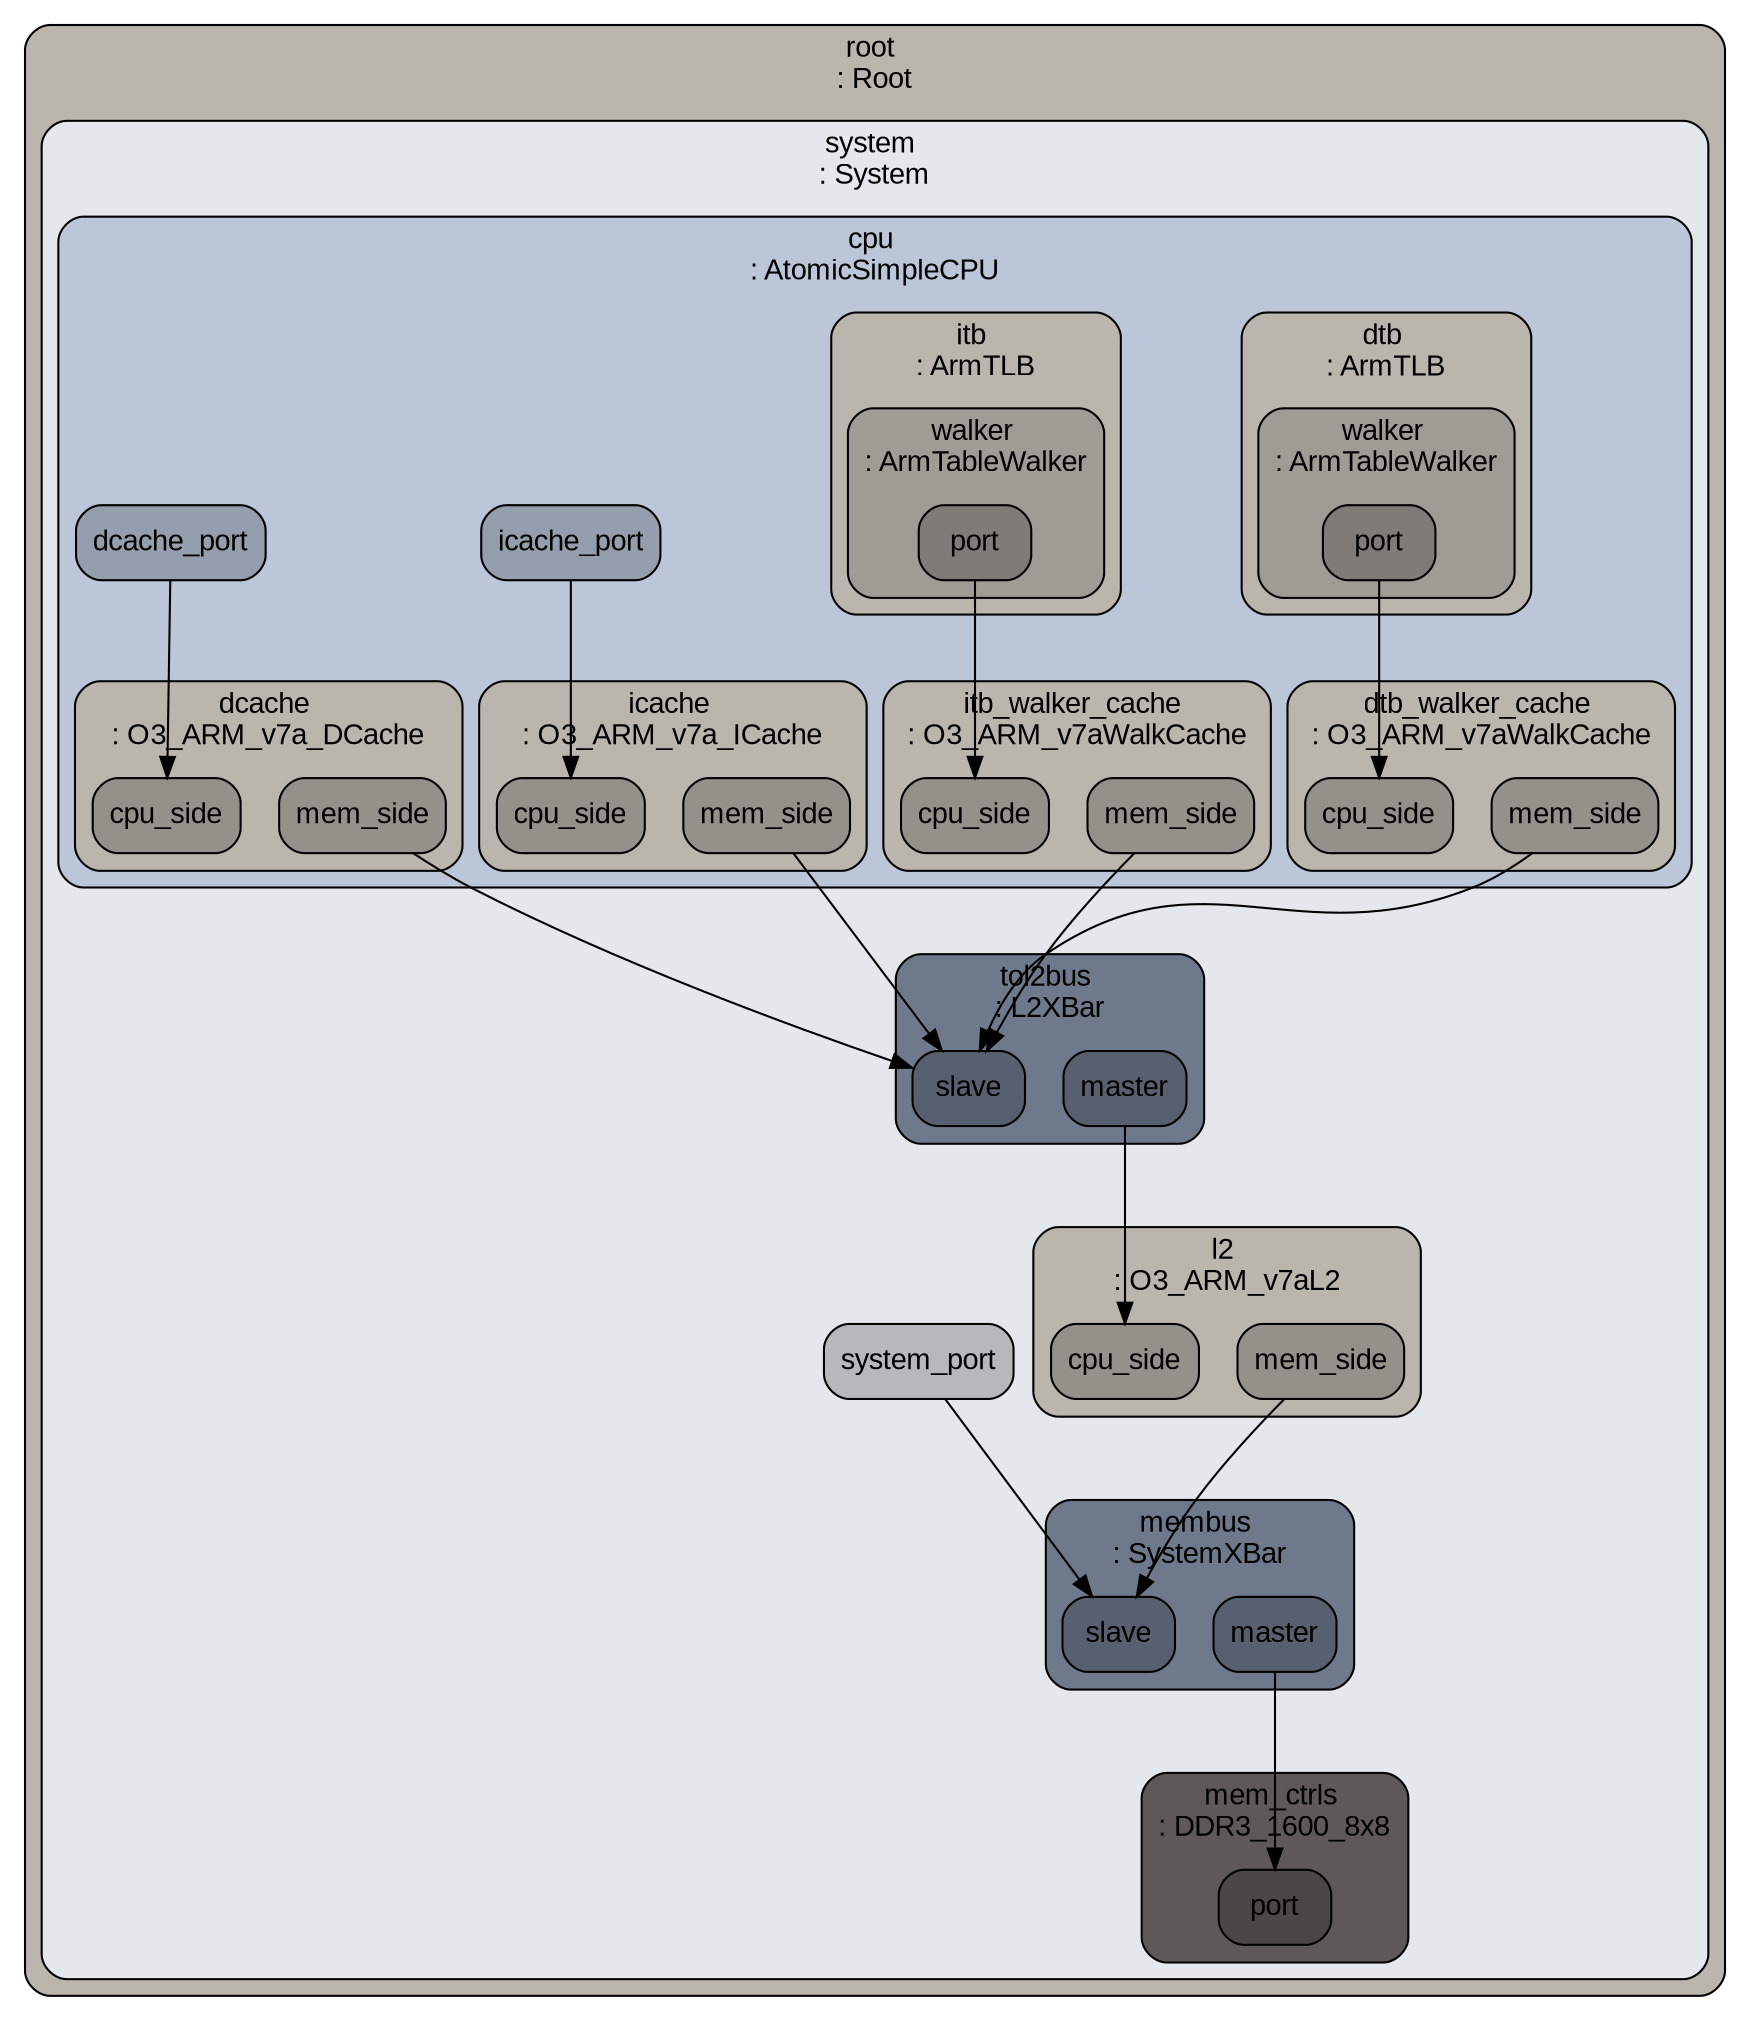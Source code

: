 digraph G {
ranksep="1.3";
subgraph cluster_root {
color="#000000";
fillcolor="#bab6ae";
fontcolor="#000000";
fontname=Arial;
fontsize=14;
label="root \n: Root";
shape=Mrecord;
style="rounded, filled";
tooltip="eventq_index&#61;0&#10;full_system&#61;false&#10;sim_quantum&#61;0&#10;time_sync_enable&#61;false&#10;time_sync_period&#61;100000000000&#10;time_sync_spin_threshold&#61;100000000";
subgraph cluster_system {
color="#000000";
fillcolor="#e4e7eb";
fontcolor="#000000";
fontname=Arial;
fontsize=14;
label="system \n: System";
shape=Mrecord;
style="rounded, filled";
tooltip="boot_osflags&#61;a&#10;cache_line_size&#61;64&#10;clk_domain&#61;system.clk_domain&#10;default_p_state&#61;UNDEFINED&#10;eventq_index&#61;0&#10;exit_on_work_items&#61;false&#10;init_param&#61;0&#10;kernel&#61;&#10;kernel_addr_check&#61;true&#10;load_addr_mask&#61;1099511627775&#10;load_offset&#61;0&#10;mem_mode&#61;atomic&#10;mem_ranges&#61;0:2147483647:0:0:0:0&#10;memories&#61;system.mem_ctrls&#10;mmap_using_noreserve&#61;false&#10;multi_thread&#61;false&#10;num_work_ids&#61;16&#10;p_state_clk_gate_bins&#61;20&#10;p_state_clk_gate_max&#61;1000000000000&#10;p_state_clk_gate_min&#61;1000&#10;power_model&#61;Null&#10;readfile&#61;&#10;symbolfile&#61;&#10;thermal_components&#61;&#10;thermal_model&#61;Null&#10;work_begin_ckpt_count&#61;0&#10;work_begin_cpu_id_exit&#61;-1&#10;work_begin_exit_count&#61;0&#10;work_cpus_ckpt_count&#61;0&#10;work_end_ckpt_count&#61;0&#10;work_end_exit_count&#61;0&#10;work_item_id&#61;-1";
system_system_port [color="#000000", fillcolor="#b6b8bc", fontcolor="#000000", fontname=Arial, fontsize=14, label=system_port, shape=Mrecord, style="rounded, filled"];
subgraph cluster_system_membus {
color="#000000";
fillcolor="#6f798c";
fontcolor="#000000";
fontname=Arial;
fontsize=14;
label="membus \n: SystemXBar";
shape=Mrecord;
style="rounded, filled";
tooltip="clk_domain&#61;system.clk_domain&#10;default_p_state&#61;UNDEFINED&#10;eventq_index&#61;0&#10;forward_latency&#61;4&#10;frontend_latency&#61;3&#10;p_state_clk_gate_bins&#61;20&#10;p_state_clk_gate_max&#61;1000000000000&#10;p_state_clk_gate_min&#61;1000&#10;point_of_coherency&#61;true&#10;power_model&#61;Null&#10;response_latency&#61;2&#10;snoop_filter&#61;system.membus.snoop_filter&#10;snoop_response_latency&#61;4&#10;system&#61;system&#10;use_default_range&#61;false&#10;width&#61;16";
system_membus_master [color="#000000", fillcolor="#586070", fontcolor="#000000", fontname=Arial, fontsize=14, label=master, shape=Mrecord, style="rounded, filled"];
system_membus_slave [color="#000000", fillcolor="#586070", fontcolor="#000000", fontname=Arial, fontsize=14, label=slave, shape=Mrecord, style="rounded, filled"];
subgraph cluster_system_membus_snoop_filter {
color="#000000";
fillcolor="#bab6ae";
fontcolor="#000000";
fontname=Arial;
fontsize=14;
label="snoop_filter \n: SnoopFilter";
shape=Mrecord;
style="rounded, filled";
tooltip="eventq_index&#61;0&#10;lookup_latency&#61;1&#10;max_capacity&#61;8388608&#10;system&#61;system";
}

}

subgraph cluster_system_switch_cpus {
color="#000000";
fillcolor="#bbc6d9";
fontcolor="#000000";
fontname=Arial;
fontsize=14;
label="switch_cpus \n: O3_ARM_v7a_3";
shape=Mrecord;
style="rounded, filled";
tooltip="LFSTSize&#61;1024&#10;LQEntries&#61;16&#10;LSQCheckLoads&#61;true&#10;LSQDepCheckShift&#61;0&#10;SQEntries&#61;16&#10;SSITSize&#61;1024&#10;activity&#61;0&#10;backComSize&#61;5&#10;branchPred&#61;system.switch_cpus.branchPred&#10;cacheStorePorts&#61;200&#10;checker&#61;Null&#10;clk_domain&#61;system.cpu_clk_domain&#10;commitToDecodeDelay&#61;1&#10;commitToFetchDelay&#61;1&#10;commitToIEWDelay&#61;1&#10;commitToRenameDelay&#61;1&#10;commitWidth&#61;8&#10;cpu_id&#61;0&#10;decodeToFetchDelay&#61;1&#10;decodeToRenameDelay&#61;2&#10;decodeWidth&#61;3&#10;default_p_state&#61;UNDEFINED&#10;dispatchWidth&#61;6&#10;do_checkpoint_insts&#61;true&#10;do_quiesce&#61;true&#10;do_statistics_insts&#61;true&#10;dstage2_mmu&#61;system.switch_cpus.dstage2_mmu&#10;dtb&#61;system.switch_cpus.dtb&#10;eventq_index&#61;0&#10;fetchBufferSize&#61;16&#10;fetchQueueSize&#61;32&#10;fetchToDecodeDelay&#61;3&#10;fetchTrapLatency&#61;1&#10;fetchWidth&#61;3&#10;forwardComSize&#61;5&#10;fuPool&#61;system.switch_cpus.fuPool&#10;function_trace&#61;false&#10;function_trace_start&#61;0&#10;iewToCommitDelay&#61;1&#10;iewToDecodeDelay&#61;1&#10;iewToFetchDelay&#61;1&#10;iewToRenameDelay&#61;1&#10;interrupts&#61;&#10;isa&#61;system.switch_cpus.isa&#10;issueToExecuteDelay&#61;1&#10;issueWidth&#61;8&#10;istage2_mmu&#61;system.switch_cpus.istage2_mmu&#10;itb&#61;system.switch_cpus.itb&#10;max_insts_all_threads&#61;0&#10;max_insts_any_thread&#61;1000000000&#10;max_loads_all_threads&#61;0&#10;max_loads_any_thread&#61;0&#10;needsTSO&#61;false&#10;numIQEntries&#61;32&#10;numPhysCCRegs&#61;640&#10;numPhysFloatRegs&#61;192&#10;numPhysIntRegs&#61;128&#10;numPhysVecRegs&#61;48&#10;numROBEntries&#61;40&#10;numRobs&#61;1&#10;numThreads&#61;1&#10;p_state_clk_gate_bins&#61;20&#10;p_state_clk_gate_max&#61;1000000000000&#10;p_state_clk_gate_min&#61;1000&#10;power_model&#61;Null&#10;profile&#61;0&#10;progress_interval&#61;0&#10;renameToDecodeDelay&#61;1&#10;renameToFetchDelay&#61;1&#10;renameToIEWDelay&#61;1&#10;renameToROBDelay&#61;1&#10;renameWidth&#61;3&#10;simpoint_start_insts&#61;&#10;smtCommitPolicy&#61;RoundRobin&#10;smtFetchPolicy&#61;SingleThread&#10;smtIQPolicy&#61;Partitioned&#10;smtIQThreshold&#61;100&#10;smtLSQPolicy&#61;Partitioned&#10;smtLSQThreshold&#61;100&#10;smtNumFetchingThreads&#61;1&#10;smtROBPolicy&#61;Partitioned&#10;smtROBThreshold&#61;100&#10;socket_id&#61;0&#10;squashWidth&#61;8&#10;store_set_clear_period&#61;250000&#10;switched_out&#61;true&#10;syscallRetryLatency&#61;10000&#10;system&#61;system&#10;tracer&#61;system.switch_cpus.tracer&#10;trapLatency&#61;13&#10;wait_for_remote_gdb&#61;false&#10;wbWidth&#61;8&#10;workload&#61;system.cpu.workload";
subgraph cluster_system_switch_cpus_fuPool {
color="#000000";
fillcolor="#bab6ae";
fontcolor="#000000";
fontname=Arial;
fontsize=14;
label="fuPool \n: O3_ARM_v7a_FUP";
shape=Mrecord;
style="rounded, filled";
tooltip="FUList&#61;system.switch_cpus.fuPool.FUList0 system.switch_cpus.fuPool.FUList1 system.switch_cpus.fuPool.FUList2 system.switch_cpus.fuPool.FUList3 system.switch_cpus.fuPool.FUList4&#10;eventq_index&#61;0";
subgraph cluster_system_switch_cpus_fuPool_FUList0 {
color="#000000";
fillcolor="#9f9c95";
fontcolor="#000000";
fontname=Arial;
fontsize=14;
label="FUList0 \n: O3_ARM_v7a_Simple_Int";
shape=Mrecord;
style="rounded, filled";
tooltip="count&#61;2&#10;eventq_index&#61;0&#10;opList&#61;system.switch_cpus.fuPool.FUList0.opList";
subgraph cluster_system_switch_cpus_fuPool_FUList0_opList {
color="#000000";
fillcolor="#84827c";
fontcolor="#000000";
fontname=Arial;
fontsize=14;
label="opList \n: OpDesc";
shape=Mrecord;
style="rounded, filled";
tooltip="eventq_index&#61;0&#10;opClass&#61;IntAlu&#10;opLat&#61;1&#10;pipelined&#61;true";
}

}

subgraph cluster_system_switch_cpus_fuPool_FUList1 {
color="#000000";
fillcolor="#9f9c95";
fontcolor="#000000";
fontname=Arial;
fontsize=14;
label="FUList1 \n: O3_ARM_v7a_Complex_Int";
shape=Mrecord;
style="rounded, filled";
tooltip="count&#61;1&#10;eventq_index&#61;0&#10;opList&#61;system.switch_cpus.fuPool.FUList1.opList0 system.switch_cpus.fuPool.FUList1.opList1 system.switch_cpus.fuPool.FUList1.opList2";
subgraph cluster_system_switch_cpus_fuPool_FUList1_opList0 {
color="#000000";
fillcolor="#84827c";
fontcolor="#000000";
fontname=Arial;
fontsize=14;
label="opList0 \n: OpDesc";
shape=Mrecord;
style="rounded, filled";
tooltip="eventq_index&#61;0&#10;opClass&#61;IntMult&#10;opLat&#61;3&#10;pipelined&#61;true";
}

subgraph cluster_system_switch_cpus_fuPool_FUList1_opList1 {
color="#000000";
fillcolor="#84827c";
fontcolor="#000000";
fontname=Arial;
fontsize=14;
label="opList1 \n: OpDesc";
shape=Mrecord;
style="rounded, filled";
tooltip="eventq_index&#61;0&#10;opClass&#61;IntDiv&#10;opLat&#61;12&#10;pipelined&#61;false";
}

subgraph cluster_system_switch_cpus_fuPool_FUList1_opList2 {
color="#000000";
fillcolor="#84827c";
fontcolor="#000000";
fontname=Arial;
fontsize=14;
label="opList2 \n: OpDesc";
shape=Mrecord;
style="rounded, filled";
tooltip="eventq_index&#61;0&#10;opClass&#61;IprAccess&#10;opLat&#61;3&#10;pipelined&#61;true";
}

}

subgraph cluster_system_switch_cpus_fuPool_FUList2 {
color="#000000";
fillcolor="#9f9c95";
fontcolor="#000000";
fontname=Arial;
fontsize=14;
label="FUList2 \n: O3_ARM_v7a_Load";
shape=Mrecord;
style="rounded, filled";
tooltip="count&#61;1&#10;eventq_index&#61;0&#10;opList&#61;system.switch_cpus.fuPool.FUList2.opList0 system.switch_cpus.fuPool.FUList2.opList1";
subgraph cluster_system_switch_cpus_fuPool_FUList2_opList0 {
color="#000000";
fillcolor="#84827c";
fontcolor="#000000";
fontname=Arial;
fontsize=14;
label="opList0 \n: OpDesc";
shape=Mrecord;
style="rounded, filled";
tooltip="eventq_index&#61;0&#10;opClass&#61;MemRead&#10;opLat&#61;2&#10;pipelined&#61;true";
}

subgraph cluster_system_switch_cpus_fuPool_FUList2_opList1 {
color="#000000";
fillcolor="#84827c";
fontcolor="#000000";
fontname=Arial;
fontsize=14;
label="opList1 \n: OpDesc";
shape=Mrecord;
style="rounded, filled";
tooltip="eventq_index&#61;0&#10;opClass&#61;FloatMemRead&#10;opLat&#61;2&#10;pipelined&#61;true";
}

}

subgraph cluster_system_switch_cpus_fuPool_FUList3 {
color="#000000";
fillcolor="#9f9c95";
fontcolor="#000000";
fontname=Arial;
fontsize=14;
label="FUList3 \n: O3_ARM_v7a_Store";
shape=Mrecord;
style="rounded, filled";
tooltip="count&#61;1&#10;eventq_index&#61;0&#10;opList&#61;system.switch_cpus.fuPool.FUList3.opList0 system.switch_cpus.fuPool.FUList3.opList1";
subgraph cluster_system_switch_cpus_fuPool_FUList3_opList0 {
color="#000000";
fillcolor="#84827c";
fontcolor="#000000";
fontname=Arial;
fontsize=14;
label="opList0 \n: OpDesc";
shape=Mrecord;
style="rounded, filled";
tooltip="eventq_index&#61;0&#10;opClass&#61;MemWrite&#10;opLat&#61;2&#10;pipelined&#61;true";
}

subgraph cluster_system_switch_cpus_fuPool_FUList3_opList1 {
color="#000000";
fillcolor="#84827c";
fontcolor="#000000";
fontname=Arial;
fontsize=14;
label="opList1 \n: OpDesc";
shape=Mrecord;
style="rounded, filled";
tooltip="eventq_index&#61;0&#10;opClass&#61;FloatMemWrite&#10;opLat&#61;2&#10;pipelined&#61;true";
}

}

subgraph cluster_system_switch_cpus_fuPool_FUList4 {
color="#000000";
fillcolor="#9f9c95";
fontcolor="#000000";
fontname=Arial;
fontsize=14;
label="FUList4 \n: O3_ARM_v7a_FP";
shape=Mrecord;
style="rounded, filled";
tooltip="count&#61;2&#10;eventq_index&#61;0&#10;opList&#61;system.switch_cpus.fuPool.FUList4.opList00 system.switch_cpus.fuPool.FUList4.opList01 system.switch_cpus.fuPool.FUList4.opList02 system.switch_cpus.fuPool.FUList4.opList03 system.switch_cpus.fuPool.FUList4.opList04 system.switch_cpus.fuPool.FUList4.opList05 system.switch_cpus.fuPool.FUList4.opList06 system.switch_cpus.fuPool.FUList4.opList07 system.switch_cpus.fuPool.FUList4.opList08 system.switch_cpus.fuPool.FUList4.opList09 system.switch_cpus.fuPool.FUList4.opList10 system.switch_cpus.fuPool.FUList4.opList11 system.switch_cpus.fuPool.FUList4.opList12 system.switch_cpus.fuPool.FUList4.opList13 system.switch_cpus.fuPool.FUList4.opList14 system.switch_cpus.fuPool.FUList4.opList15 system.switch_cpus.fuPool.FUList4.opList16 system.switch_cpus.fuPool.FUList4.opList17 system.switch_cpus.fuPool.FUList4.opList18 system.switch_cpus.fuPool.FUList4.opList19 system.switch_cpus.fuPool.FUList4.opList20 system.switch_cpus.fuPool.FUList4.opList21 system.switch_cpus.fuPool.FUList4.opList22 system.switch_cpus.fuPool.FUList4.opList23 system.switch_cpus.fuPool.FUList4.opList24 system.switch_cpus.fuPool.FUList4.opList25 system.switch_cpus.fuPool.FUList4.opList26 system.switch_cpus.fuPool.FUList4.opList27";
subgraph cluster_system_switch_cpus_fuPool_FUList4_opList00 {
color="#000000";
fillcolor="#84827c";
fontcolor="#000000";
fontname=Arial;
fontsize=14;
label="opList00 \n: OpDesc";
shape=Mrecord;
style="rounded, filled";
tooltip="eventq_index&#61;0&#10;opClass&#61;SimdAdd&#10;opLat&#61;4&#10;pipelined&#61;true";
}

subgraph cluster_system_switch_cpus_fuPool_FUList4_opList01 {
color="#000000";
fillcolor="#84827c";
fontcolor="#000000";
fontname=Arial;
fontsize=14;
label="opList01 \n: OpDesc";
shape=Mrecord;
style="rounded, filled";
tooltip="eventq_index&#61;0&#10;opClass&#61;SimdAddAcc&#10;opLat&#61;4&#10;pipelined&#61;true";
}

subgraph cluster_system_switch_cpus_fuPool_FUList4_opList02 {
color="#000000";
fillcolor="#84827c";
fontcolor="#000000";
fontname=Arial;
fontsize=14;
label="opList02 \n: OpDesc";
shape=Mrecord;
style="rounded, filled";
tooltip="eventq_index&#61;0&#10;opClass&#61;SimdAlu&#10;opLat&#61;4&#10;pipelined&#61;true";
}

subgraph cluster_system_switch_cpus_fuPool_FUList4_opList03 {
color="#000000";
fillcolor="#84827c";
fontcolor="#000000";
fontname=Arial;
fontsize=14;
label="opList03 \n: OpDesc";
shape=Mrecord;
style="rounded, filled";
tooltip="eventq_index&#61;0&#10;opClass&#61;SimdCmp&#10;opLat&#61;4&#10;pipelined&#61;true";
}

subgraph cluster_system_switch_cpus_fuPool_FUList4_opList04 {
color="#000000";
fillcolor="#84827c";
fontcolor="#000000";
fontname=Arial;
fontsize=14;
label="opList04 \n: OpDesc";
shape=Mrecord;
style="rounded, filled";
tooltip="eventq_index&#61;0&#10;opClass&#61;SimdCvt&#10;opLat&#61;3&#10;pipelined&#61;true";
}

subgraph cluster_system_switch_cpus_fuPool_FUList4_opList05 {
color="#000000";
fillcolor="#84827c";
fontcolor="#000000";
fontname=Arial;
fontsize=14;
label="opList05 \n: OpDesc";
shape=Mrecord;
style="rounded, filled";
tooltip="eventq_index&#61;0&#10;opClass&#61;SimdMisc&#10;opLat&#61;3&#10;pipelined&#61;true";
}

subgraph cluster_system_switch_cpus_fuPool_FUList4_opList06 {
color="#000000";
fillcolor="#84827c";
fontcolor="#000000";
fontname=Arial;
fontsize=14;
label="opList06 \n: OpDesc";
shape=Mrecord;
style="rounded, filled";
tooltip="eventq_index&#61;0&#10;opClass&#61;SimdMult&#10;opLat&#61;5&#10;pipelined&#61;true";
}

subgraph cluster_system_switch_cpus_fuPool_FUList4_opList07 {
color="#000000";
fillcolor="#84827c";
fontcolor="#000000";
fontname=Arial;
fontsize=14;
label="opList07 \n: OpDesc";
shape=Mrecord;
style="rounded, filled";
tooltip="eventq_index&#61;0&#10;opClass&#61;SimdMultAcc&#10;opLat&#61;5&#10;pipelined&#61;true";
}

subgraph cluster_system_switch_cpus_fuPool_FUList4_opList08 {
color="#000000";
fillcolor="#84827c";
fontcolor="#000000";
fontname=Arial;
fontsize=14;
label="opList08 \n: OpDesc";
shape=Mrecord;
style="rounded, filled";
tooltip="eventq_index&#61;0&#10;opClass&#61;SimdShift&#10;opLat&#61;3&#10;pipelined&#61;true";
}

subgraph cluster_system_switch_cpus_fuPool_FUList4_opList09 {
color="#000000";
fillcolor="#84827c";
fontcolor="#000000";
fontname=Arial;
fontsize=14;
label="opList09 \n: OpDesc";
shape=Mrecord;
style="rounded, filled";
tooltip="eventq_index&#61;0&#10;opClass&#61;SimdShiftAcc&#10;opLat&#61;3&#10;pipelined&#61;true";
}

subgraph cluster_system_switch_cpus_fuPool_FUList4_opList10 {
color="#000000";
fillcolor="#84827c";
fontcolor="#000000";
fontname=Arial;
fontsize=14;
label="opList10 \n: OpDesc";
shape=Mrecord;
style="rounded, filled";
tooltip="eventq_index&#61;0&#10;opClass&#61;SimdSqrt&#10;opLat&#61;9&#10;pipelined&#61;true";
}

subgraph cluster_system_switch_cpus_fuPool_FUList4_opList11 {
color="#000000";
fillcolor="#84827c";
fontcolor="#000000";
fontname=Arial;
fontsize=14;
label="opList11 \n: OpDesc";
shape=Mrecord;
style="rounded, filled";
tooltip="eventq_index&#61;0&#10;opClass&#61;SimdFloatAdd&#10;opLat&#61;5&#10;pipelined&#61;true";
}

subgraph cluster_system_switch_cpus_fuPool_FUList4_opList12 {
color="#000000";
fillcolor="#84827c";
fontcolor="#000000";
fontname=Arial;
fontsize=14;
label="opList12 \n: OpDesc";
shape=Mrecord;
style="rounded, filled";
tooltip="eventq_index&#61;0&#10;opClass&#61;SimdFloatAlu&#10;opLat&#61;5&#10;pipelined&#61;true";
}

subgraph cluster_system_switch_cpus_fuPool_FUList4_opList13 {
color="#000000";
fillcolor="#84827c";
fontcolor="#000000";
fontname=Arial;
fontsize=14;
label="opList13 \n: OpDesc";
shape=Mrecord;
style="rounded, filled";
tooltip="eventq_index&#61;0&#10;opClass&#61;SimdFloatCmp&#10;opLat&#61;3&#10;pipelined&#61;true";
}

subgraph cluster_system_switch_cpus_fuPool_FUList4_opList14 {
color="#000000";
fillcolor="#84827c";
fontcolor="#000000";
fontname=Arial;
fontsize=14;
label="opList14 \n: OpDesc";
shape=Mrecord;
style="rounded, filled";
tooltip="eventq_index&#61;0&#10;opClass&#61;SimdFloatCvt&#10;opLat&#61;3&#10;pipelined&#61;true";
}

subgraph cluster_system_switch_cpus_fuPool_FUList4_opList15 {
color="#000000";
fillcolor="#84827c";
fontcolor="#000000";
fontname=Arial;
fontsize=14;
label="opList15 \n: OpDesc";
shape=Mrecord;
style="rounded, filled";
tooltip="eventq_index&#61;0&#10;opClass&#61;SimdFloatDiv&#10;opLat&#61;3&#10;pipelined&#61;true";
}

subgraph cluster_system_switch_cpus_fuPool_FUList4_opList16 {
color="#000000";
fillcolor="#84827c";
fontcolor="#000000";
fontname=Arial;
fontsize=14;
label="opList16 \n: OpDesc";
shape=Mrecord;
style="rounded, filled";
tooltip="eventq_index&#61;0&#10;opClass&#61;SimdFloatMisc&#10;opLat&#61;3&#10;pipelined&#61;true";
}

subgraph cluster_system_switch_cpus_fuPool_FUList4_opList17 {
color="#000000";
fillcolor="#84827c";
fontcolor="#000000";
fontname=Arial;
fontsize=14;
label="opList17 \n: OpDesc";
shape=Mrecord;
style="rounded, filled";
tooltip="eventq_index&#61;0&#10;opClass&#61;SimdFloatMult&#10;opLat&#61;3&#10;pipelined&#61;true";
}

subgraph cluster_system_switch_cpus_fuPool_FUList4_opList18 {
color="#000000";
fillcolor="#84827c";
fontcolor="#000000";
fontname=Arial;
fontsize=14;
label="opList18 \n: OpDesc";
shape=Mrecord;
style="rounded, filled";
tooltip="eventq_index&#61;0&#10;opClass&#61;SimdFloatMultAcc&#10;opLat&#61;5&#10;pipelined&#61;true";
}

subgraph cluster_system_switch_cpus_fuPool_FUList4_opList19 {
color="#000000";
fillcolor="#84827c";
fontcolor="#000000";
fontname=Arial;
fontsize=14;
label="opList19 \n: OpDesc";
shape=Mrecord;
style="rounded, filled";
tooltip="eventq_index&#61;0&#10;opClass&#61;SimdFloatSqrt&#10;opLat&#61;9&#10;pipelined&#61;true";
}

subgraph cluster_system_switch_cpus_fuPool_FUList4_opList20 {
color="#000000";
fillcolor="#84827c";
fontcolor="#000000";
fontname=Arial;
fontsize=14;
label="opList20 \n: OpDesc";
shape=Mrecord;
style="rounded, filled";
tooltip="eventq_index&#61;0&#10;opClass&#61;FloatAdd&#10;opLat&#61;5&#10;pipelined&#61;true";
}

subgraph cluster_system_switch_cpus_fuPool_FUList4_opList21 {
color="#000000";
fillcolor="#84827c";
fontcolor="#000000";
fontname=Arial;
fontsize=14;
label="opList21 \n: OpDesc";
shape=Mrecord;
style="rounded, filled";
tooltip="eventq_index&#61;0&#10;opClass&#61;FloatCmp&#10;opLat&#61;5&#10;pipelined&#61;true";
}

subgraph cluster_system_switch_cpus_fuPool_FUList4_opList22 {
color="#000000";
fillcolor="#84827c";
fontcolor="#000000";
fontname=Arial;
fontsize=14;
label="opList22 \n: OpDesc";
shape=Mrecord;
style="rounded, filled";
tooltip="eventq_index&#61;0&#10;opClass&#61;FloatCvt&#10;opLat&#61;5&#10;pipelined&#61;true";
}

subgraph cluster_system_switch_cpus_fuPool_FUList4_opList23 {
color="#000000";
fillcolor="#84827c";
fontcolor="#000000";
fontname=Arial;
fontsize=14;
label="opList23 \n: OpDesc";
shape=Mrecord;
style="rounded, filled";
tooltip="eventq_index&#61;0&#10;opClass&#61;FloatDiv&#10;opLat&#61;9&#10;pipelined&#61;false";
}

subgraph cluster_system_switch_cpus_fuPool_FUList4_opList24 {
color="#000000";
fillcolor="#84827c";
fontcolor="#000000";
fontname=Arial;
fontsize=14;
label="opList24 \n: OpDesc";
shape=Mrecord;
style="rounded, filled";
tooltip="eventq_index&#61;0&#10;opClass&#61;FloatSqrt&#10;opLat&#61;33&#10;pipelined&#61;false";
}

subgraph cluster_system_switch_cpus_fuPool_FUList4_opList25 {
color="#000000";
fillcolor="#84827c";
fontcolor="#000000";
fontname=Arial;
fontsize=14;
label="opList25 \n: OpDesc";
shape=Mrecord;
style="rounded, filled";
tooltip="eventq_index&#61;0&#10;opClass&#61;FloatMult&#10;opLat&#61;4&#10;pipelined&#61;true";
}

subgraph cluster_system_switch_cpus_fuPool_FUList4_opList26 {
color="#000000";
fillcolor="#84827c";
fontcolor="#000000";
fontname=Arial;
fontsize=14;
label="opList26 \n: OpDesc";
shape=Mrecord;
style="rounded, filled";
tooltip="eventq_index&#61;0&#10;opClass&#61;FloatMultAcc&#10;opLat&#61;5&#10;pipelined&#61;true";
}

subgraph cluster_system_switch_cpus_fuPool_FUList4_opList27 {
color="#000000";
fillcolor="#84827c";
fontcolor="#000000";
fontname=Arial;
fontsize=14;
label="opList27 \n: OpDesc";
shape=Mrecord;
style="rounded, filled";
tooltip="eventq_index&#61;0&#10;opClass&#61;FloatMisc&#10;opLat&#61;3&#10;pipelined&#61;true";
}

}

}

subgraph cluster_system_switch_cpus_dtb {
color="#000000";
fillcolor="#bab6ae";
fontcolor="#000000";
fontname=Arial;
fontsize=14;
label="dtb \n: ArmTLB";
shape=Mrecord;
style="rounded, filled";
tooltip="eventq_index&#61;0&#10;is_stage2&#61;false&#10;size&#61;64&#10;sys&#61;system&#10;walker&#61;system.switch_cpus.dtb.walker";
subgraph cluster_system_switch_cpus_dtb_walker {
color="#000000";
fillcolor="#9f9c95";
fontcolor="#000000";
fontname=Arial;
fontsize=14;
label="walker \n: ArmTableWalker";
shape=Mrecord;
style="rounded, filled";
tooltip="clk_domain&#61;system.cpu_clk_domain&#10;default_p_state&#61;UNDEFINED&#10;eventq_index&#61;0&#10;is_stage2&#61;false&#10;num_squash_per_cycle&#61;2&#10;p_state_clk_gate_bins&#61;20&#10;p_state_clk_gate_max&#61;1000000000000&#10;p_state_clk_gate_min&#61;1000&#10;power_model&#61;Null&#10;sys&#61;system";
}

}

subgraph cluster_system_switch_cpus_itb {
color="#000000";
fillcolor="#bab6ae";
fontcolor="#000000";
fontname=Arial;
fontsize=14;
label="itb \n: ArmTLB";
shape=Mrecord;
style="rounded, filled";
tooltip="eventq_index&#61;0&#10;is_stage2&#61;false&#10;size&#61;64&#10;sys&#61;system&#10;walker&#61;system.switch_cpus.itb.walker";
subgraph cluster_system_switch_cpus_itb_walker {
color="#000000";
fillcolor="#9f9c95";
fontcolor="#000000";
fontname=Arial;
fontsize=14;
label="walker \n: ArmTableWalker";
shape=Mrecord;
style="rounded, filled";
tooltip="clk_domain&#61;system.cpu_clk_domain&#10;default_p_state&#61;UNDEFINED&#10;eventq_index&#61;0&#10;is_stage2&#61;false&#10;num_squash_per_cycle&#61;2&#10;p_state_clk_gate_bins&#61;20&#10;p_state_clk_gate_max&#61;1000000000000&#10;p_state_clk_gate_min&#61;1000&#10;power_model&#61;Null&#10;sys&#61;system";
}

}

subgraph cluster_system_switch_cpus_istage2_mmu {
color="#000000";
fillcolor="#bab6ae";
fontcolor="#000000";
fontname=Arial;
fontsize=14;
label="istage2_mmu \n: ArmStage2IMMU";
shape=Mrecord;
style="rounded, filled";
tooltip="eventq_index&#61;0&#10;stage2_tlb&#61;system.switch_cpus.istage2_mmu.stage2_tlb&#10;sys&#61;system&#10;tlb&#61;system.switch_cpus.itb";
subgraph cluster_system_switch_cpus_istage2_mmu_stage2_tlb {
color="#000000";
fillcolor="#9f9c95";
fontcolor="#000000";
fontname=Arial;
fontsize=14;
label="stage2_tlb \n: ArmStage2TLB";
shape=Mrecord;
style="rounded, filled";
tooltip="eventq_index&#61;0&#10;is_stage2&#61;true&#10;size&#61;32&#10;sys&#61;system&#10;walker&#61;system.switch_cpus.istage2_mmu.stage2_tlb.walker";
subgraph cluster_system_switch_cpus_istage2_mmu_stage2_tlb_walker {
color="#000000";
fillcolor="#84827c";
fontcolor="#000000";
fontname=Arial;
fontsize=14;
label="walker \n: ArmStage2TableWalker";
shape=Mrecord;
style="rounded, filled";
tooltip="clk_domain&#61;system.cpu_clk_domain&#10;default_p_state&#61;UNDEFINED&#10;eventq_index&#61;0&#10;is_stage2&#61;true&#10;num_squash_per_cycle&#61;2&#10;p_state_clk_gate_bins&#61;20&#10;p_state_clk_gate_max&#61;1000000000000&#10;p_state_clk_gate_min&#61;1000&#10;power_model&#61;Null&#10;sys&#61;system";
}

}

}

subgraph cluster_system_switch_cpus_dstage2_mmu {
color="#000000";
fillcolor="#bab6ae";
fontcolor="#000000";
fontname=Arial;
fontsize=14;
label="dstage2_mmu \n: ArmStage2DMMU";
shape=Mrecord;
style="rounded, filled";
tooltip="eventq_index&#61;0&#10;stage2_tlb&#61;system.switch_cpus.dstage2_mmu.stage2_tlb&#10;sys&#61;system&#10;tlb&#61;system.switch_cpus.dtb";
subgraph cluster_system_switch_cpus_dstage2_mmu_stage2_tlb {
color="#000000";
fillcolor="#9f9c95";
fontcolor="#000000";
fontname=Arial;
fontsize=14;
label="stage2_tlb \n: ArmStage2TLB";
shape=Mrecord;
style="rounded, filled";
tooltip="eventq_index&#61;0&#10;is_stage2&#61;true&#10;size&#61;32&#10;sys&#61;system&#10;walker&#61;system.switch_cpus.dstage2_mmu.stage2_tlb.walker";
subgraph cluster_system_switch_cpus_dstage2_mmu_stage2_tlb_walker {
color="#000000";
fillcolor="#84827c";
fontcolor="#000000";
fontname=Arial;
fontsize=14;
label="walker \n: ArmStage2TableWalker";
shape=Mrecord;
style="rounded, filled";
tooltip="clk_domain&#61;system.cpu_clk_domain&#10;default_p_state&#61;UNDEFINED&#10;eventq_index&#61;0&#10;is_stage2&#61;true&#10;num_squash_per_cycle&#61;2&#10;p_state_clk_gate_bins&#61;20&#10;p_state_clk_gate_max&#61;1000000000000&#10;p_state_clk_gate_min&#61;1000&#10;power_model&#61;Null&#10;sys&#61;system";
}

}

}

subgraph cluster_system_switch_cpus_branchPred {
color="#000000";
fillcolor="#bab6ae";
fontcolor="#000000";
fontname=Arial;
fontsize=14;
label="branchPred \n: O3_ARM_v7a_BP";
shape=Mrecord;
style="rounded, filled";
tooltip="BTBEntries&#61;2048&#10;BTBTagSize&#61;18&#10;RASSize&#61;16&#10;choiceCtrBits&#61;2&#10;choicePredictorSize&#61;8192&#10;eventq_index&#61;0&#10;globalCtrBits&#61;2&#10;globalPredictorSize&#61;8192&#10;indirectHashGHR&#61;true&#10;indirectHashTargets&#61;true&#10;indirectPathLength&#61;3&#10;indirectSets&#61;256&#10;indirectTagSize&#61;16&#10;indirectWays&#61;2&#10;instShiftAmt&#61;2&#10;numThreads&#61;1&#10;useIndirect&#61;true";
}

subgraph cluster_system_switch_cpus_isa {
color="#000000";
fillcolor="#bab6ae";
fontcolor="#000000";
fontname=Arial;
fontsize=14;
label="isa \n: ArmISA";
shape=Mrecord;
style="rounded, filled";
tooltip="decoderFlavour&#61;Generic&#10;eventq_index&#61;0&#10;fpsid&#61;1090793632&#10;id_aa64afr0_el1&#61;0&#10;id_aa64afr1_el1&#61;0&#10;id_aa64dfr0_el1&#61;1052678&#10;id_aa64dfr1_el1&#61;0&#10;id_aa64isar0_el1&#61;0&#10;id_aa64isar1_el1&#61;0&#10;id_aa64mmfr0_el1&#61;15728642&#10;id_aa64mmfr1_el1&#61;0&#10;id_isar0&#61;34607377&#10;id_isar1&#61;34677009&#10;id_isar2&#61;555950401&#10;id_isar3&#61;17899825&#10;id_isar4&#61;268501314&#10;id_isar5&#61;0&#10;id_mmfr0&#61;270536963&#10;id_mmfr1&#61;0&#10;id_mmfr2&#61;19070976&#10;id_mmfr3&#61;34611729&#10;midr&#61;1091551472&#10;pmu&#61;Null&#10;system&#61;system&#10;vecRegRenameMode&#61;Full";
}

subgraph cluster_system_switch_cpus_tracer {
color="#000000";
fillcolor="#bab6ae";
fontcolor="#000000";
fontname=Arial;
fontsize=14;
label="tracer \n: ExeTracer";
shape=Mrecord;
style="rounded, filled";
tooltip="eventq_index&#61;0";
}

}

subgraph cluster_system_tol2bus {
color="#000000";
fillcolor="#6f798c";
fontcolor="#000000";
fontname=Arial;
fontsize=14;
label="tol2bus \n: L2XBar";
shape=Mrecord;
style="rounded, filled";
tooltip="clk_domain&#61;system.cpu_clk_domain&#10;default_p_state&#61;UNDEFINED&#10;eventq_index&#61;0&#10;forward_latency&#61;0&#10;frontend_latency&#61;1&#10;p_state_clk_gate_bins&#61;20&#10;p_state_clk_gate_max&#61;1000000000000&#10;p_state_clk_gate_min&#61;1000&#10;point_of_coherency&#61;false&#10;power_model&#61;Null&#10;response_latency&#61;1&#10;snoop_filter&#61;system.tol2bus.snoop_filter&#10;snoop_response_latency&#61;1&#10;system&#61;system&#10;use_default_range&#61;false&#10;width&#61;32";
system_tol2bus_master [color="#000000", fillcolor="#586070", fontcolor="#000000", fontname=Arial, fontsize=14, label=master, shape=Mrecord, style="rounded, filled"];
system_tol2bus_slave [color="#000000", fillcolor="#586070", fontcolor="#000000", fontname=Arial, fontsize=14, label=slave, shape=Mrecord, style="rounded, filled"];
subgraph cluster_system_tol2bus_snoop_filter {
color="#000000";
fillcolor="#bab6ae";
fontcolor="#000000";
fontname=Arial;
fontsize=14;
label="snoop_filter \n: SnoopFilter";
shape=Mrecord;
style="rounded, filled";
tooltip="eventq_index&#61;0&#10;lookup_latency&#61;0&#10;max_capacity&#61;8388608&#10;system&#61;system";
}

}

subgraph cluster_system_voltage_domain {
color="#000000";
fillcolor="#bab6ae";
fontcolor="#000000";
fontname=Arial;
fontsize=14;
label="voltage_domain \n: VoltageDomain";
shape=Mrecord;
style="rounded, filled";
tooltip="eventq_index&#61;0&#10;voltage&#61;1.0";
}

subgraph cluster_system_clk_domain {
color="#000000";
fillcolor="#bab6ae";
fontcolor="#000000";
fontname=Arial;
fontsize=14;
label="clk_domain \n: SrcClockDomain";
shape=Mrecord;
style="rounded, filled";
tooltip="clock&#61;500&#10;domain_id&#61;-1&#10;eventq_index&#61;0&#10;init_perf_level&#61;0&#10;voltage_domain&#61;system.voltage_domain";
}

subgraph cluster_system_l2 {
color="#000000";
fillcolor="#bab6ae";
fontcolor="#000000";
fontname=Arial;
fontsize=14;
label="l2 \n: O3_ARM_v7aL2";
shape=Mrecord;
style="rounded, filled";
tooltip="addr_ranges&#61;0:18446744073709551615:0:0:0:0&#10;assoc&#61;8&#10;clk_domain&#61;system.cpu_clk_domain&#10;clusivity&#61;mostly_excl&#10;data_latency&#61;12&#10;default_p_state&#61;UNDEFINED&#10;demand_mshr_reserve&#61;1&#10;eventq_index&#61;0&#10;is_read_only&#61;false&#10;max_miss_count&#61;0&#10;mshrs&#61;16&#10;p_state_clk_gate_bins&#61;20&#10;p_state_clk_gate_max&#61;1000000000000&#10;p_state_clk_gate_min&#61;1000&#10;power_model&#61;Null&#10;prefetch_on_access&#61;true&#10;prefetcher&#61;system.l2.prefetcher&#10;response_latency&#61;12&#10;sequential_access&#61;false&#10;size&#61;2097152&#10;system&#61;system&#10;tag_latency&#61;12&#10;tags&#61;system.l2.tags&#10;tgts_per_mshr&#61;8&#10;write_buffers&#61;8&#10;writeback_clean&#61;false";
system_l2_mem_side [color="#000000", fillcolor="#94918b", fontcolor="#000000", fontname=Arial, fontsize=14, label=mem_side, shape=Mrecord, style="rounded, filled"];
system_l2_cpu_side [color="#000000", fillcolor="#94918b", fontcolor="#000000", fontname=Arial, fontsize=14, label=cpu_side, shape=Mrecord, style="rounded, filled"];
subgraph cluster_system_l2_prefetcher {
color="#000000";
fillcolor="#9f9c95";
fontcolor="#000000";
fontname=Arial;
fontsize=14;
label="prefetcher \n: StridePrefetcher";
shape=Mrecord;
style="rounded, filled";
tooltip="cache_snoop&#61;false&#10;clk_domain&#61;system.cpu_clk_domain&#10;default_p_state&#61;UNDEFINED&#10;degree&#61;8&#10;eventq_index&#61;0&#10;latency&#61;1&#10;max_conf&#61;7&#10;min_conf&#61;0&#10;on_data&#61;true&#10;on_inst&#61;true&#10;on_miss&#61;false&#10;on_read&#61;true&#10;on_write&#61;true&#10;p_state_clk_gate_bins&#61;20&#10;p_state_clk_gate_max&#61;1000000000000&#10;p_state_clk_gate_min&#61;1000&#10;power_model&#61;Null&#10;queue_filter&#61;true&#10;queue_size&#61;32&#10;queue_squash&#61;true&#10;start_conf&#61;4&#10;sys&#61;system&#10;table_assoc&#61;4&#10;table_sets&#61;16&#10;tag_prefetch&#61;true&#10;thresh_conf&#61;4&#10;use_master_id&#61;true";
}

subgraph cluster_system_l2_tags {
color="#000000";
fillcolor="#9f9c95";
fontcolor="#000000";
fontname=Arial;
fontsize=14;
label="tags \n: RandomRepl";
shape=Mrecord;
style="rounded, filled";
tooltip="assoc&#61;8&#10;block_size&#61;64&#10;clk_domain&#61;system.cpu_clk_domain&#10;data_latency&#61;12&#10;default_p_state&#61;UNDEFINED&#10;eventq_index&#61;0&#10;p_state_clk_gate_bins&#61;20&#10;p_state_clk_gate_max&#61;1000000000000&#10;p_state_clk_gate_min&#61;1000&#10;power_model&#61;Null&#10;sequential_access&#61;false&#10;size&#61;2097152&#10;tag_latency&#61;12";
}

}

subgraph cluster_system_cpu_voltage_domain {
color="#000000";
fillcolor="#bab6ae";
fontcolor="#000000";
fontname=Arial;
fontsize=14;
label="cpu_voltage_domain \n: VoltageDomain";
shape=Mrecord;
style="rounded, filled";
tooltip="eventq_index&#61;0&#10;voltage&#61;1.0";
}

subgraph cluster_system_mem_ctrls {
color="#000000";
fillcolor="#5e5958";
fontcolor="#000000";
fontname=Arial;
fontsize=14;
label="mem_ctrls \n: DDR3_1600_8x8";
shape=Mrecord;
style="rounded, filled";
tooltip="IDD0&#61;0.055&#10;IDD02&#61;0.0&#10;IDD2N&#61;0.032&#10;IDD2N2&#61;0.0&#10;IDD2P0&#61;0.0&#10;IDD2P02&#61;0.0&#10;IDD2P1&#61;0.032&#10;IDD2P12&#61;0.0&#10;IDD3N&#61;0.038&#10;IDD3N2&#61;0.0&#10;IDD3P0&#61;0.0&#10;IDD3P02&#61;0.0&#10;IDD3P1&#61;0.038&#10;IDD3P12&#61;0.0&#10;IDD4R&#61;0.157&#10;IDD4R2&#61;0.0&#10;IDD4W&#61;0.125&#10;IDD4W2&#61;0.0&#10;IDD5&#61;0.235&#10;IDD52&#61;0.0&#10;IDD6&#61;0.02&#10;IDD62&#61;0.0&#10;VDD&#61;1.5&#10;VDD2&#61;0.0&#10;activation_limit&#61;4&#10;addr_mapping&#61;RoRaBaCoCh&#10;bank_groups_per_rank&#61;0&#10;banks_per_rank&#61;8&#10;burst_length&#61;8&#10;channels&#61;1&#10;clk_domain&#61;system.clk_domain&#10;conf_table_reported&#61;true&#10;default_p_state&#61;UNDEFINED&#10;device_bus_width&#61;8&#10;device_rowbuffer_size&#61;1024&#10;device_size&#61;536870912&#10;devices_per_rank&#61;8&#10;dll&#61;true&#10;eventq_index&#61;0&#10;in_addr_map&#61;true&#10;kvm_map&#61;true&#10;max_accesses_per_row&#61;16&#10;mem_sched_policy&#61;frfcfs&#10;min_writes_per_switch&#61;16&#10;null&#61;false&#10;p_state_clk_gate_bins&#61;20&#10;p_state_clk_gate_max&#61;1000000000000&#10;p_state_clk_gate_min&#61;1000&#10;page_policy&#61;open_adaptive&#10;power_model&#61;Null&#10;range&#61;0:2147483647:6:19:0:0&#10;ranks_per_channel&#61;2&#10;read_buffer_size&#61;32&#10;static_backend_latency&#61;10000&#10;static_frontend_latency&#61;10000&#10;tBURST&#61;5000&#10;tCCD_L&#61;0&#10;tCK&#61;1250&#10;tCL&#61;13750&#10;tCS&#61;2500&#10;tRAS&#61;35000&#10;tRCD&#61;13750&#10;tREFI&#61;7800000&#10;tRFC&#61;260000&#10;tRP&#61;13750&#10;tRRD&#61;6000&#10;tRRD_L&#61;0&#10;tRTP&#61;7500&#10;tRTW&#61;2500&#10;tWR&#61;15000&#10;tWTR&#61;7500&#10;tXAW&#61;30000&#10;tXP&#61;6000&#10;tXPDLL&#61;0&#10;tXS&#61;270000&#10;tXSDLL&#61;0&#10;write_buffer_size&#61;64&#10;write_high_thresh_perc&#61;85&#10;write_low_thresh_perc&#61;50";
system_mem_ctrls_port [color="#000000", fillcolor="#4b4746", fontcolor="#000000", fontname=Arial, fontsize=14, label=port, shape=Mrecord, style="rounded, filled"];
}

subgraph cluster_system_dvfs_handler {
color="#000000";
fillcolor="#bab6ae";
fontcolor="#000000";
fontname=Arial;
fontsize=14;
label="dvfs_handler \n: DVFSHandler";
shape=Mrecord;
style="rounded, filled";
tooltip="domains&#61;&#10;enable&#61;false&#10;eventq_index&#61;0&#10;sys_clk_domain&#61;system.clk_domain&#10;transition_latency&#61;100000000";
}

subgraph cluster_system_cpu_clk_domain {
color="#000000";
fillcolor="#bab6ae";
fontcolor="#000000";
fontname=Arial;
fontsize=14;
label="cpu_clk_domain \n: SrcClockDomain";
shape=Mrecord;
style="rounded, filled";
tooltip="clock&#61;500&#10;domain_id&#61;-1&#10;eventq_index&#61;0&#10;init_perf_level&#61;0&#10;voltage_domain&#61;system.cpu_voltage_domain";
}

subgraph cluster_system_cpu {
color="#000000";
fillcolor="#bbc6d9";
fontcolor="#000000";
fontname=Arial;
fontsize=14;
label="cpu \n: AtomicSimpleCPU";
shape=Mrecord;
style="rounded, filled";
tooltip="branchPred&#61;Null&#10;checker&#61;Null&#10;clk_domain&#61;system.cpu_clk_domain&#10;cpu_id&#61;0&#10;default_p_state&#61;UNDEFINED&#10;do_checkpoint_insts&#61;true&#10;do_quiesce&#61;true&#10;do_statistics_insts&#61;true&#10;dstage2_mmu&#61;system.cpu.dstage2_mmu&#10;dtb&#61;system.cpu.dtb&#10;eventq_index&#61;0&#10;fastmem&#61;false&#10;function_trace&#61;false&#10;function_trace_start&#61;0&#10;interrupts&#61;system.cpu.interrupts&#10;isa&#61;system.cpu.isa&#10;istage2_mmu&#61;system.cpu.istage2_mmu&#10;itb&#61;system.cpu.itb&#10;max_insts_all_threads&#61;0&#10;max_insts_any_thread&#61;1000000000&#10;max_loads_all_threads&#61;0&#10;max_loads_any_thread&#61;0&#10;numThreads&#61;1&#10;p_state_clk_gate_bins&#61;20&#10;p_state_clk_gate_max&#61;1000000000000&#10;p_state_clk_gate_min&#61;1000&#10;power_model&#61;Null&#10;profile&#61;0&#10;progress_interval&#61;0&#10;simpoint_start_insts&#61;&#10;simulate_data_stalls&#61;false&#10;simulate_inst_stalls&#61;false&#10;socket_id&#61;0&#10;switched_out&#61;false&#10;syscallRetryLatency&#61;10000&#10;system&#61;system&#10;tracer&#61;system.cpu.tracer&#10;wait_for_remote_gdb&#61;false&#10;width&#61;1&#10;workload&#61;system.cpu.workload";
system_cpu_icache_port [color="#000000", fillcolor="#959ead", fontcolor="#000000", fontname=Arial, fontsize=14, label=icache_port, shape=Mrecord, style="rounded, filled"];
system_cpu_dcache_port [color="#000000", fillcolor="#959ead", fontcolor="#000000", fontname=Arial, fontsize=14, label=dcache_port, shape=Mrecord, style="rounded, filled"];
subgraph cluster_system_cpu_dtb_walker_cache {
color="#000000";
fillcolor="#bab6ae";
fontcolor="#000000";
fontname=Arial;
fontsize=14;
label="dtb_walker_cache \n: O3_ARM_v7aWalkCache";
shape=Mrecord;
style="rounded, filled";
tooltip="addr_ranges&#61;0:18446744073709551615:0:0:0:0&#10;assoc&#61;8&#10;clk_domain&#61;system.cpu_clk_domain&#10;clusivity&#61;mostly_incl&#10;data_latency&#61;4&#10;default_p_state&#61;UNDEFINED&#10;demand_mshr_reserve&#61;1&#10;eventq_index&#61;0&#10;is_read_only&#61;true&#10;max_miss_count&#61;0&#10;mshrs&#61;6&#10;p_state_clk_gate_bins&#61;20&#10;p_state_clk_gate_max&#61;1000000000000&#10;p_state_clk_gate_min&#61;1000&#10;power_model&#61;Null&#10;prefetch_on_access&#61;false&#10;prefetcher&#61;Null&#10;response_latency&#61;4&#10;sequential_access&#61;false&#10;size&#61;1024&#10;system&#61;system&#10;tag_latency&#61;4&#10;tags&#61;system.cpu.dtb_walker_cache.tags&#10;tgts_per_mshr&#61;8&#10;write_buffers&#61;16&#10;writeback_clean&#61;true";
system_cpu_dtb_walker_cache_mem_side [color="#000000", fillcolor="#94918b", fontcolor="#000000", fontname=Arial, fontsize=14, label=mem_side, shape=Mrecord, style="rounded, filled"];
system_cpu_dtb_walker_cache_cpu_side [color="#000000", fillcolor="#94918b", fontcolor="#000000", fontname=Arial, fontsize=14, label=cpu_side, shape=Mrecord, style="rounded, filled"];
subgraph cluster_system_cpu_dtb_walker_cache_tags {
color="#000000";
fillcolor="#9f9c95";
fontcolor="#000000";
fontname=Arial;
fontsize=14;
label="tags \n: LRU";
shape=Mrecord;
style="rounded, filled";
tooltip="assoc&#61;8&#10;block_size&#61;64&#10;clk_domain&#61;system.cpu_clk_domain&#10;data_latency&#61;4&#10;default_p_state&#61;UNDEFINED&#10;eventq_index&#61;0&#10;p_state_clk_gate_bins&#61;20&#10;p_state_clk_gate_max&#61;1000000000000&#10;p_state_clk_gate_min&#61;1000&#10;power_model&#61;Null&#10;sequential_access&#61;false&#10;size&#61;1024&#10;tag_latency&#61;4";
}

}

subgraph cluster_system_cpu_workload {
color="#000000";
fillcolor="#bab6ae";
fontcolor="#000000";
fontname=Arial;
fontsize=14;
label="workload \n: Process";
shape=Mrecord;
style="rounded, filled";
tooltip="cmd&#61;456.hmmer --fixed 0 --mean 425 --num 85000 --sd 300 --seed 0 leng100.hmm&#10;cwd&#61;/research/rraju2/ece752/results_NeuroBase/456.hmmer/0&#10;drivers&#61;&#10;egid&#61;100&#10;env&#61;&#10;errout&#61;456.hmmer.stderr&#10;euid&#61;100&#10;eventq_index&#61;0&#10;executable&#61;456.hmmer&#10;gid&#61;100&#10;input&#61;cin&#10;kvmInSE&#61;false&#10;maxStackSize&#61;67108864&#10;output&#61;456.hmmer.stdout&#10;pgid&#61;100&#10;pid&#61;100&#10;ppid&#61;0&#10;simpoint&#61;0&#10;system&#61;system&#10;uid&#61;100&#10;useArchPT&#61;false";
}

subgraph cluster_system_cpu_dtb {
color="#000000";
fillcolor="#bab6ae";
fontcolor="#000000";
fontname=Arial;
fontsize=14;
label="dtb \n: ArmTLB";
shape=Mrecord;
style="rounded, filled";
tooltip="eventq_index&#61;0&#10;is_stage2&#61;false&#10;size&#61;64&#10;sys&#61;system&#10;walker&#61;system.cpu.dtb.walker";
subgraph cluster_system_cpu_dtb_walker {
color="#000000";
fillcolor="#9f9c95";
fontcolor="#000000";
fontname=Arial;
fontsize=14;
label="walker \n: ArmTableWalker";
shape=Mrecord;
style="rounded, filled";
tooltip="clk_domain&#61;system.cpu_clk_domain&#10;default_p_state&#61;UNDEFINED&#10;eventq_index&#61;0&#10;is_stage2&#61;false&#10;num_squash_per_cycle&#61;2&#10;p_state_clk_gate_bins&#61;20&#10;p_state_clk_gate_max&#61;1000000000000&#10;p_state_clk_gate_min&#61;1000&#10;power_model&#61;Null&#10;sys&#61;system";
system_cpu_dtb_walker_port [color="#000000", fillcolor="#7f7c77", fontcolor="#000000", fontname=Arial, fontsize=14, label=port, shape=Mrecord, style="rounded, filled"];
}

}

subgraph cluster_system_cpu_interrupts {
color="#000000";
fillcolor="#bab6ae";
fontcolor="#000000";
fontname=Arial;
fontsize=14;
label="interrupts \n: ArmInterrupts";
shape=Mrecord;
style="rounded, filled";
tooltip="eventq_index&#61;0";
}

subgraph cluster_system_cpu_itb_walker_cache {
color="#000000";
fillcolor="#bab6ae";
fontcolor="#000000";
fontname=Arial;
fontsize=14;
label="itb_walker_cache \n: O3_ARM_v7aWalkCache";
shape=Mrecord;
style="rounded, filled";
tooltip="addr_ranges&#61;0:18446744073709551615:0:0:0:0&#10;assoc&#61;8&#10;clk_domain&#61;system.cpu_clk_domain&#10;clusivity&#61;mostly_incl&#10;data_latency&#61;4&#10;default_p_state&#61;UNDEFINED&#10;demand_mshr_reserve&#61;1&#10;eventq_index&#61;0&#10;is_read_only&#61;true&#10;max_miss_count&#61;0&#10;mshrs&#61;6&#10;p_state_clk_gate_bins&#61;20&#10;p_state_clk_gate_max&#61;1000000000000&#10;p_state_clk_gate_min&#61;1000&#10;power_model&#61;Null&#10;prefetch_on_access&#61;false&#10;prefetcher&#61;Null&#10;response_latency&#61;4&#10;sequential_access&#61;false&#10;size&#61;1024&#10;system&#61;system&#10;tag_latency&#61;4&#10;tags&#61;system.cpu.itb_walker_cache.tags&#10;tgts_per_mshr&#61;8&#10;write_buffers&#61;16&#10;writeback_clean&#61;true";
system_cpu_itb_walker_cache_mem_side [color="#000000", fillcolor="#94918b", fontcolor="#000000", fontname=Arial, fontsize=14, label=mem_side, shape=Mrecord, style="rounded, filled"];
system_cpu_itb_walker_cache_cpu_side [color="#000000", fillcolor="#94918b", fontcolor="#000000", fontname=Arial, fontsize=14, label=cpu_side, shape=Mrecord, style="rounded, filled"];
subgraph cluster_system_cpu_itb_walker_cache_tags {
color="#000000";
fillcolor="#9f9c95";
fontcolor="#000000";
fontname=Arial;
fontsize=14;
label="tags \n: LRU";
shape=Mrecord;
style="rounded, filled";
tooltip="assoc&#61;8&#10;block_size&#61;64&#10;clk_domain&#61;system.cpu_clk_domain&#10;data_latency&#61;4&#10;default_p_state&#61;UNDEFINED&#10;eventq_index&#61;0&#10;p_state_clk_gate_bins&#61;20&#10;p_state_clk_gate_max&#61;1000000000000&#10;p_state_clk_gate_min&#61;1000&#10;power_model&#61;Null&#10;sequential_access&#61;false&#10;size&#61;1024&#10;tag_latency&#61;4";
}

}

subgraph cluster_system_cpu_itb {
color="#000000";
fillcolor="#bab6ae";
fontcolor="#000000";
fontname=Arial;
fontsize=14;
label="itb \n: ArmTLB";
shape=Mrecord;
style="rounded, filled";
tooltip="eventq_index&#61;0&#10;is_stage2&#61;false&#10;size&#61;64&#10;sys&#61;system&#10;walker&#61;system.cpu.itb.walker";
subgraph cluster_system_cpu_itb_walker {
color="#000000";
fillcolor="#9f9c95";
fontcolor="#000000";
fontname=Arial;
fontsize=14;
label="walker \n: ArmTableWalker";
shape=Mrecord;
style="rounded, filled";
tooltip="clk_domain&#61;system.cpu_clk_domain&#10;default_p_state&#61;UNDEFINED&#10;eventq_index&#61;0&#10;is_stage2&#61;false&#10;num_squash_per_cycle&#61;2&#10;p_state_clk_gate_bins&#61;20&#10;p_state_clk_gate_max&#61;1000000000000&#10;p_state_clk_gate_min&#61;1000&#10;power_model&#61;Null&#10;sys&#61;system";
system_cpu_itb_walker_port [color="#000000", fillcolor="#7f7c77", fontcolor="#000000", fontname=Arial, fontsize=14, label=port, shape=Mrecord, style="rounded, filled"];
}

}

subgraph cluster_system_cpu_istage2_mmu {
color="#000000";
fillcolor="#bab6ae";
fontcolor="#000000";
fontname=Arial;
fontsize=14;
label="istage2_mmu \n: ArmStage2IMMU";
shape=Mrecord;
style="rounded, filled";
tooltip="eventq_index&#61;0&#10;stage2_tlb&#61;system.cpu.istage2_mmu.stage2_tlb&#10;sys&#61;system&#10;tlb&#61;system.cpu.itb";
subgraph cluster_system_cpu_istage2_mmu_stage2_tlb {
color="#000000";
fillcolor="#9f9c95";
fontcolor="#000000";
fontname=Arial;
fontsize=14;
label="stage2_tlb \n: ArmStage2TLB";
shape=Mrecord;
style="rounded, filled";
tooltip="eventq_index&#61;0&#10;is_stage2&#61;true&#10;size&#61;32&#10;sys&#61;system&#10;walker&#61;system.cpu.istage2_mmu.stage2_tlb.walker";
subgraph cluster_system_cpu_istage2_mmu_stage2_tlb_walker {
color="#000000";
fillcolor="#84827c";
fontcolor="#000000";
fontname=Arial;
fontsize=14;
label="walker \n: ArmStage2TableWalker";
shape=Mrecord;
style="rounded, filled";
tooltip="clk_domain&#61;system.cpu_clk_domain&#10;default_p_state&#61;UNDEFINED&#10;eventq_index&#61;0&#10;is_stage2&#61;true&#10;num_squash_per_cycle&#61;2&#10;p_state_clk_gate_bins&#61;20&#10;p_state_clk_gate_max&#61;1000000000000&#10;p_state_clk_gate_min&#61;1000&#10;power_model&#61;Null&#10;sys&#61;system";
}

}

}

subgraph cluster_system_cpu_dstage2_mmu {
color="#000000";
fillcolor="#bab6ae";
fontcolor="#000000";
fontname=Arial;
fontsize=14;
label="dstage2_mmu \n: ArmStage2DMMU";
shape=Mrecord;
style="rounded, filled";
tooltip="eventq_index&#61;0&#10;stage2_tlb&#61;system.cpu.dstage2_mmu.stage2_tlb&#10;sys&#61;system&#10;tlb&#61;system.cpu.dtb";
subgraph cluster_system_cpu_dstage2_mmu_stage2_tlb {
color="#000000";
fillcolor="#9f9c95";
fontcolor="#000000";
fontname=Arial;
fontsize=14;
label="stage2_tlb \n: ArmStage2TLB";
shape=Mrecord;
style="rounded, filled";
tooltip="eventq_index&#61;0&#10;is_stage2&#61;true&#10;size&#61;32&#10;sys&#61;system&#10;walker&#61;system.cpu.dstage2_mmu.stage2_tlb.walker";
subgraph cluster_system_cpu_dstage2_mmu_stage2_tlb_walker {
color="#000000";
fillcolor="#84827c";
fontcolor="#000000";
fontname=Arial;
fontsize=14;
label="walker \n: ArmStage2TableWalker";
shape=Mrecord;
style="rounded, filled";
tooltip="clk_domain&#61;system.cpu_clk_domain&#10;default_p_state&#61;UNDEFINED&#10;eventq_index&#61;0&#10;is_stage2&#61;true&#10;num_squash_per_cycle&#61;2&#10;p_state_clk_gate_bins&#61;20&#10;p_state_clk_gate_max&#61;1000000000000&#10;p_state_clk_gate_min&#61;1000&#10;power_model&#61;Null&#10;sys&#61;system";
}

}

}

subgraph cluster_system_cpu_icache {
color="#000000";
fillcolor="#bab6ae";
fontcolor="#000000";
fontname=Arial;
fontsize=14;
label="icache \n: O3_ARM_v7a_ICache";
shape=Mrecord;
style="rounded, filled";
tooltip="addr_ranges&#61;0:18446744073709551615:0:0:0:0&#10;assoc&#61;2&#10;clk_domain&#61;system.cpu_clk_domain&#10;clusivity&#61;mostly_incl&#10;data_latency&#61;1&#10;default_p_state&#61;UNDEFINED&#10;demand_mshr_reserve&#61;1&#10;eventq_index&#61;0&#10;is_read_only&#61;true&#10;max_miss_count&#61;0&#10;mshrs&#61;2&#10;p_state_clk_gate_bins&#61;20&#10;p_state_clk_gate_max&#61;1000000000000&#10;p_state_clk_gate_min&#61;1000&#10;power_model&#61;Null&#10;prefetch_on_access&#61;false&#10;prefetcher&#61;Null&#10;response_latency&#61;1&#10;sequential_access&#61;false&#10;size&#61;32768&#10;system&#61;system&#10;tag_latency&#61;1&#10;tags&#61;system.cpu.icache.tags&#10;tgts_per_mshr&#61;8&#10;write_buffers&#61;8&#10;writeback_clean&#61;true";
system_cpu_icache_mem_side [color="#000000", fillcolor="#94918b", fontcolor="#000000", fontname=Arial, fontsize=14, label=mem_side, shape=Mrecord, style="rounded, filled"];
system_cpu_icache_cpu_side [color="#000000", fillcolor="#94918b", fontcolor="#000000", fontname=Arial, fontsize=14, label=cpu_side, shape=Mrecord, style="rounded, filled"];
subgraph cluster_system_cpu_icache_tags {
color="#000000";
fillcolor="#9f9c95";
fontcolor="#000000";
fontname=Arial;
fontsize=14;
label="tags \n: LRU";
shape=Mrecord;
style="rounded, filled";
tooltip="assoc&#61;2&#10;block_size&#61;64&#10;clk_domain&#61;system.cpu_clk_domain&#10;data_latency&#61;1&#10;default_p_state&#61;UNDEFINED&#10;eventq_index&#61;0&#10;p_state_clk_gate_bins&#61;20&#10;p_state_clk_gate_max&#61;1000000000000&#10;p_state_clk_gate_min&#61;1000&#10;power_model&#61;Null&#10;sequential_access&#61;false&#10;size&#61;32768&#10;tag_latency&#61;1";
}

}

subgraph cluster_system_cpu_dcache {
color="#000000";
fillcolor="#bab6ae";
fontcolor="#000000";
fontname=Arial;
fontsize=14;
label="dcache \n: O3_ARM_v7a_DCache";
shape=Mrecord;
style="rounded, filled";
tooltip="addr_ranges&#61;0:18446744073709551615:0:0:0:0&#10;assoc&#61;2&#10;clk_domain&#61;system.cpu_clk_domain&#10;clusivity&#61;mostly_incl&#10;data_latency&#61;2&#10;default_p_state&#61;UNDEFINED&#10;demand_mshr_reserve&#61;1&#10;eventq_index&#61;0&#10;is_read_only&#61;false&#10;max_miss_count&#61;0&#10;mshrs&#61;6&#10;p_state_clk_gate_bins&#61;20&#10;p_state_clk_gate_max&#61;1000000000000&#10;p_state_clk_gate_min&#61;1000&#10;power_model&#61;Null&#10;prefetch_on_access&#61;false&#10;prefetcher&#61;Null&#10;response_latency&#61;2&#10;sequential_access&#61;false&#10;size&#61;65536&#10;system&#61;system&#10;tag_latency&#61;2&#10;tags&#61;system.cpu.dcache.tags&#10;tgts_per_mshr&#61;8&#10;write_buffers&#61;16&#10;writeback_clean&#61;true";
system_cpu_dcache_mem_side [color="#000000", fillcolor="#94918b", fontcolor="#000000", fontname=Arial, fontsize=14, label=mem_side, shape=Mrecord, style="rounded, filled"];
system_cpu_dcache_cpu_side [color="#000000", fillcolor="#94918b", fontcolor="#000000", fontname=Arial, fontsize=14, label=cpu_side, shape=Mrecord, style="rounded, filled"];
subgraph cluster_system_cpu_dcache_tags {
color="#000000";
fillcolor="#9f9c95";
fontcolor="#000000";
fontname=Arial;
fontsize=14;
label="tags \n: LRU";
shape=Mrecord;
style="rounded, filled";
tooltip="assoc&#61;2&#10;block_size&#61;64&#10;clk_domain&#61;system.cpu_clk_domain&#10;data_latency&#61;2&#10;default_p_state&#61;UNDEFINED&#10;eventq_index&#61;0&#10;p_state_clk_gate_bins&#61;20&#10;p_state_clk_gate_max&#61;1000000000000&#10;p_state_clk_gate_min&#61;1000&#10;power_model&#61;Null&#10;sequential_access&#61;false&#10;size&#61;65536&#10;tag_latency&#61;2";
}

}

subgraph cluster_system_cpu_isa {
color="#000000";
fillcolor="#bab6ae";
fontcolor="#000000";
fontname=Arial;
fontsize=14;
label="isa \n: ArmISA";
shape=Mrecord;
style="rounded, filled";
tooltip="decoderFlavour&#61;Generic&#10;eventq_index&#61;0&#10;fpsid&#61;1090793632&#10;id_aa64afr0_el1&#61;0&#10;id_aa64afr1_el1&#61;0&#10;id_aa64dfr0_el1&#61;1052678&#10;id_aa64dfr1_el1&#61;0&#10;id_aa64isar0_el1&#61;0&#10;id_aa64isar1_el1&#61;0&#10;id_aa64mmfr0_el1&#61;15728642&#10;id_aa64mmfr1_el1&#61;0&#10;id_isar0&#61;34607377&#10;id_isar1&#61;34677009&#10;id_isar2&#61;555950401&#10;id_isar3&#61;17899825&#10;id_isar4&#61;268501314&#10;id_isar5&#61;0&#10;id_mmfr0&#61;270536963&#10;id_mmfr1&#61;0&#10;id_mmfr2&#61;19070976&#10;id_mmfr3&#61;34611729&#10;midr&#61;1091551472&#10;pmu&#61;Null&#10;system&#61;system&#10;vecRegRenameMode&#61;Full";
}

subgraph cluster_system_cpu_tracer {
color="#000000";
fillcolor="#bab6ae";
fontcolor="#000000";
fontname=Arial;
fontsize=14;
label="tracer \n: ExeTracer";
shape=Mrecord;
style="rounded, filled";
tooltip="eventq_index&#61;0";
}

}

}

}

system_system_port -> system_membus_slave;
system_membus_master -> system_mem_ctrls_port;
system_tol2bus_master -> system_l2_cpu_side;
system_l2_mem_side -> system_membus_slave;
system_cpu_icache_port -> system_cpu_icache_cpu_side;
system_cpu_dcache_port -> system_cpu_dcache_cpu_side;
system_cpu_dtb_walker_cache_mem_side -> system_tol2bus_slave;
system_cpu_dtb_walker_port -> system_cpu_dtb_walker_cache_cpu_side;
system_cpu_itb_walker_cache_mem_side -> system_tol2bus_slave;
system_cpu_itb_walker_port -> system_cpu_itb_walker_cache_cpu_side;
system_cpu_icache_mem_side -> system_tol2bus_slave;
system_cpu_dcache_mem_side -> system_tol2bus_slave;
}
